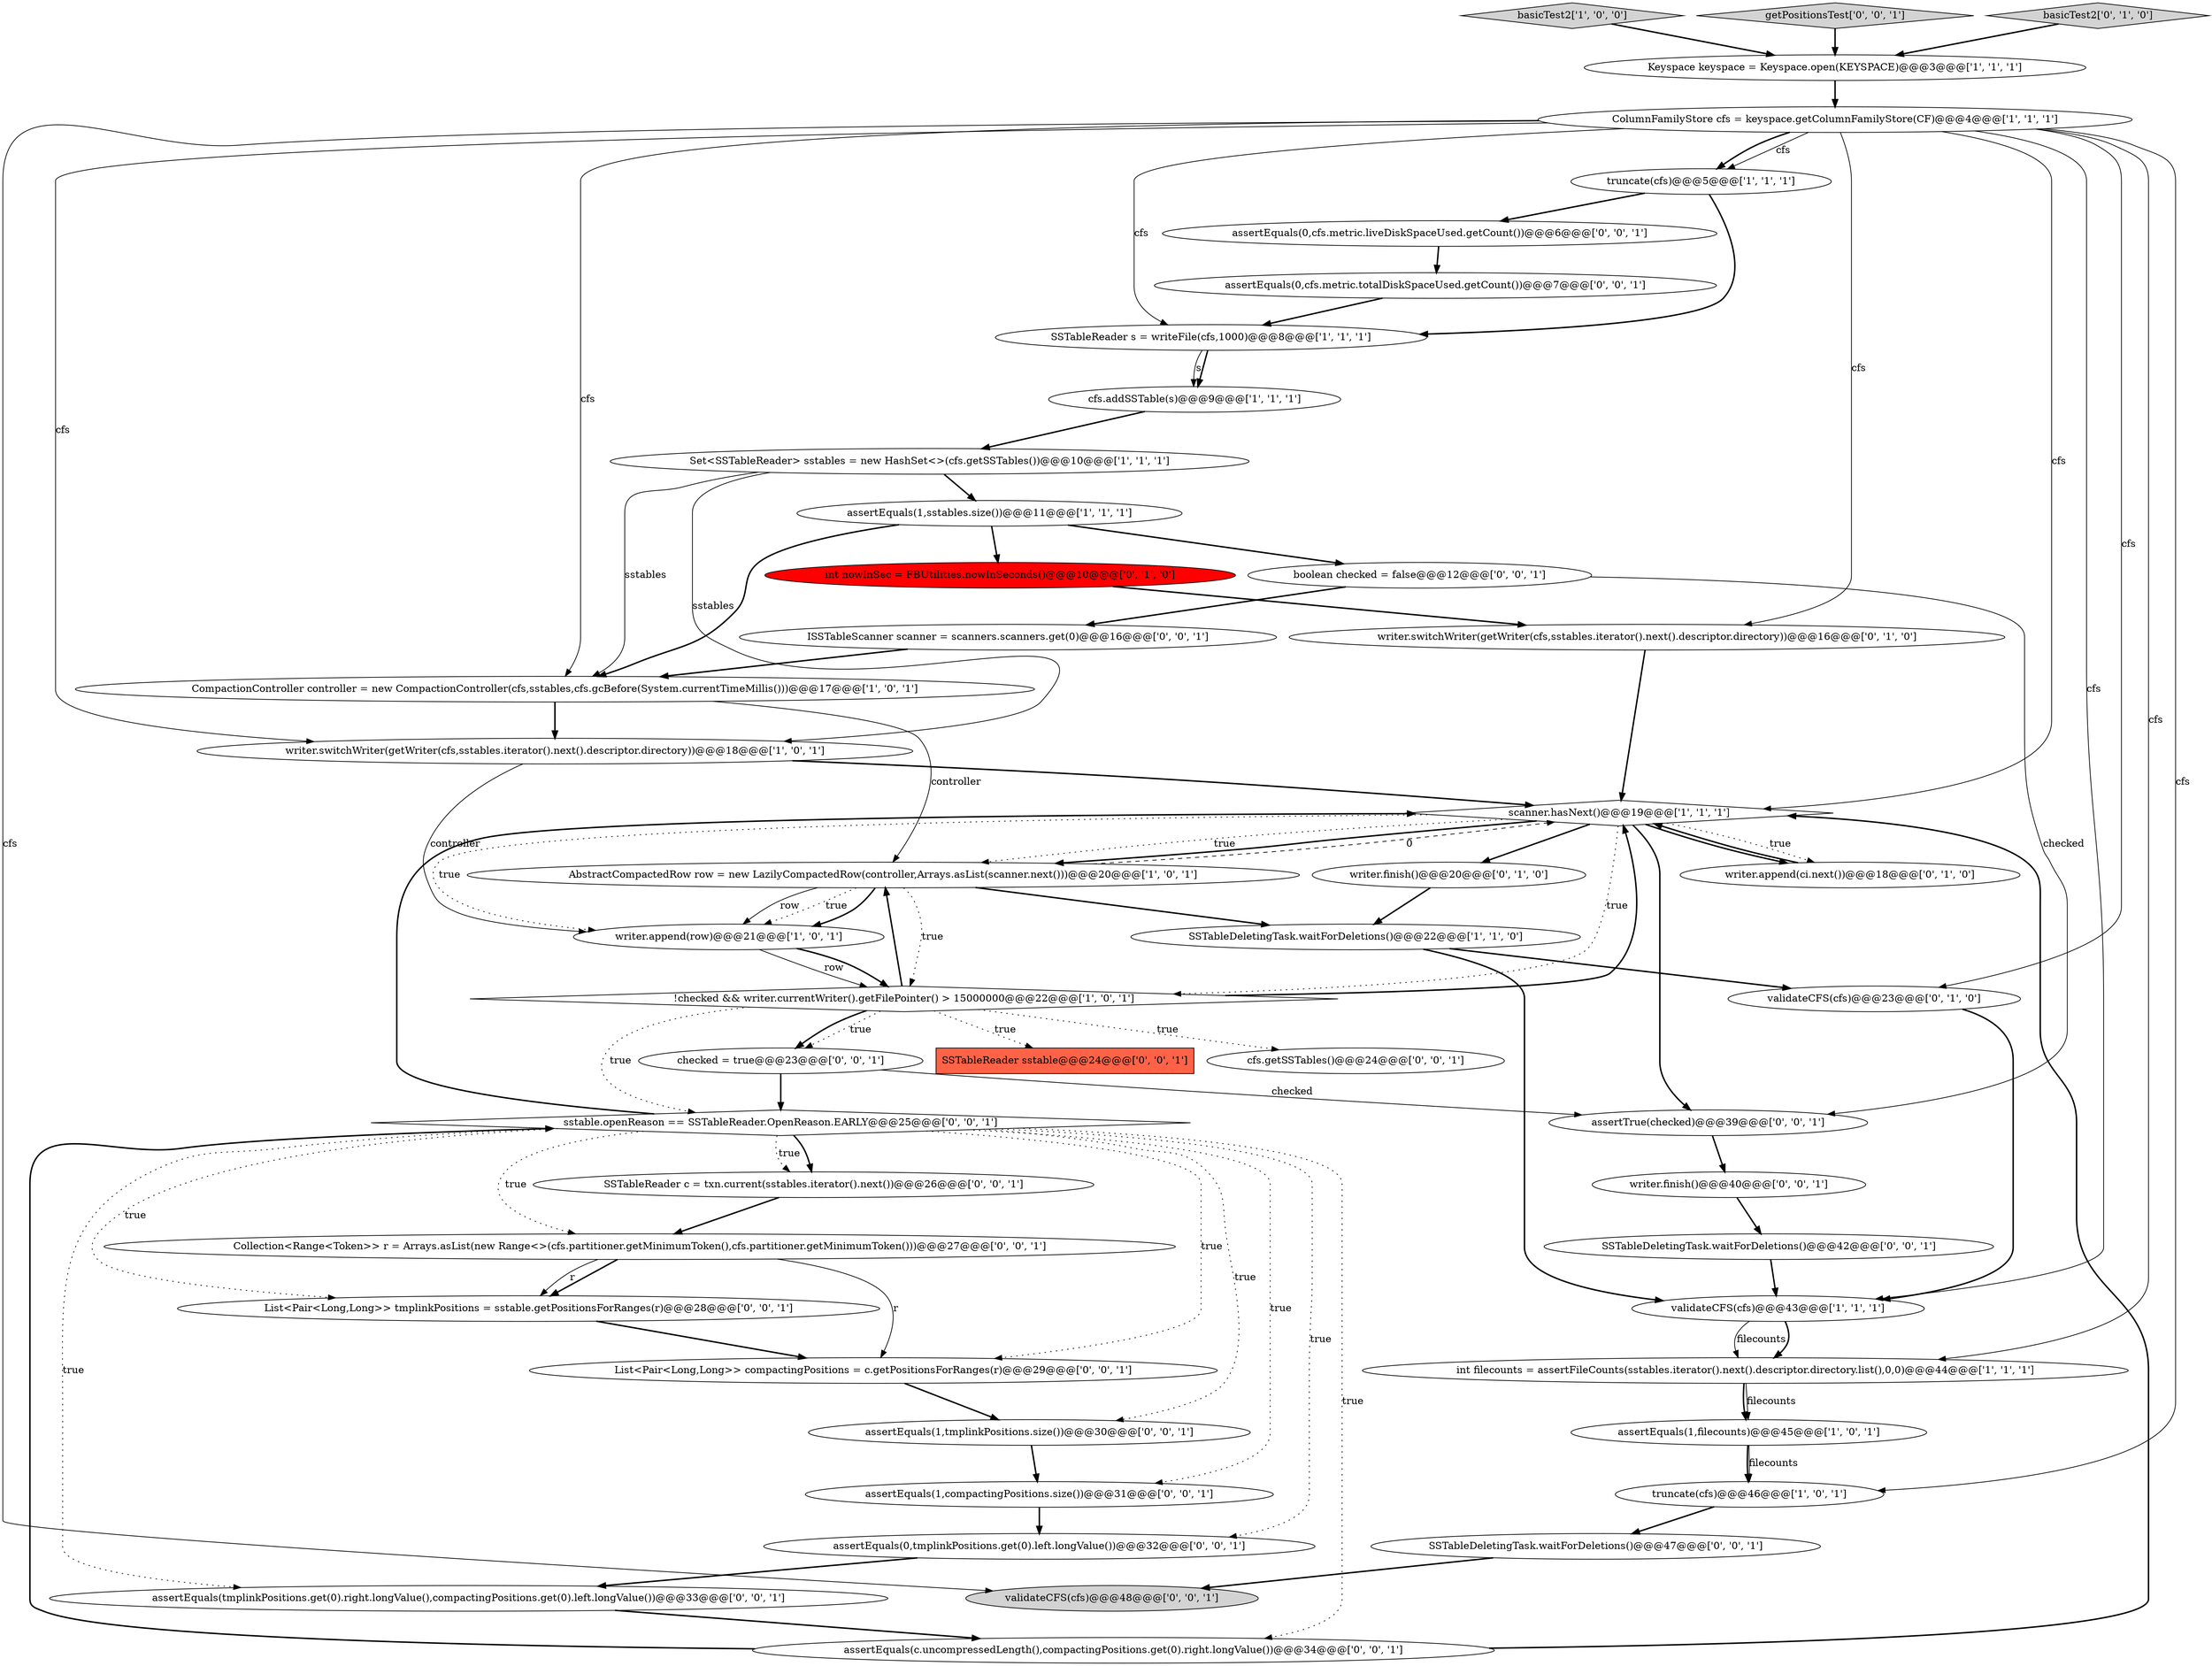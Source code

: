 digraph {
6 [style = filled, label = "validateCFS(cfs)@@@43@@@['1', '1', '1']", fillcolor = white, shape = ellipse image = "AAA0AAABBB1BBB"];
20 [style = filled, label = "writer.finish()@@@20@@@['0', '1', '0']", fillcolor = white, shape = ellipse image = "AAA0AAABBB2BBB"];
1 [style = filled, label = "Set<SSTableReader> sstables = new HashSet<>(cfs.getSSTables())@@@10@@@['1', '1', '1']", fillcolor = white, shape = ellipse image = "AAA0AAABBB1BBB"];
24 [style = filled, label = "validateCFS(cfs)@@@23@@@['0', '1', '0']", fillcolor = white, shape = ellipse image = "AAA0AAABBB2BBB"];
23 [style = filled, label = "int nowInSec = FBUtilities.nowInSeconds()@@@10@@@['0', '1', '0']", fillcolor = red, shape = ellipse image = "AAA1AAABBB2BBB"];
42 [style = filled, label = "assertEquals(1,compactingPositions.size())@@@31@@@['0', '0', '1']", fillcolor = white, shape = ellipse image = "AAA0AAABBB3BBB"];
4 [style = filled, label = "AbstractCompactedRow row = new LazilyCompactedRow(controller,Arrays.asList(scanner.next()))@@@20@@@['1', '0', '1']", fillcolor = white, shape = ellipse image = "AAA0AAABBB1BBB"];
3 [style = filled, label = "truncate(cfs)@@@5@@@['1', '1', '1']", fillcolor = white, shape = ellipse image = "AAA0AAABBB1BBB"];
15 [style = filled, label = "assertEquals(1,sstables.size())@@@11@@@['1', '1', '1']", fillcolor = white, shape = ellipse image = "AAA0AAABBB1BBB"];
27 [style = filled, label = "validateCFS(cfs)@@@48@@@['0', '0', '1']", fillcolor = lightgray, shape = ellipse image = "AAA0AAABBB3BBB"];
36 [style = filled, label = "writer.finish()@@@40@@@['0', '0', '1']", fillcolor = white, shape = ellipse image = "AAA0AAABBB3BBB"];
26 [style = filled, label = "SSTableDeletingTask.waitForDeletions()@@@42@@@['0', '0', '1']", fillcolor = white, shape = ellipse image = "AAA0AAABBB3BBB"];
39 [style = filled, label = "SSTableReader sstable@@@24@@@['0', '0', '1']", fillcolor = tomato, shape = box image = "AAA0AAABBB3BBB"];
31 [style = filled, label = "sstable.openReason == SSTableReader.OpenReason.EARLY@@@25@@@['0', '0', '1']", fillcolor = white, shape = diamond image = "AAA0AAABBB3BBB"];
12 [style = filled, label = "!checked && writer.currentWriter().getFilePointer() > 15000000@@@22@@@['1', '0', '1']", fillcolor = white, shape = diamond image = "AAA0AAABBB1BBB"];
44 [style = filled, label = "assertEquals(tmplinkPositions.get(0).right.longValue(),compactingPositions.get(0).left.longValue())@@@33@@@['0', '0', '1']", fillcolor = white, shape = ellipse image = "AAA0AAABBB3BBB"];
38 [style = filled, label = "assertEquals(0,cfs.metric.totalDiskSpaceUsed.getCount())@@@7@@@['0', '0', '1']", fillcolor = white, shape = ellipse image = "AAA0AAABBB3BBB"];
47 [style = filled, label = "assertEquals(c.uncompressedLength(),compactingPositions.get(0).right.longValue())@@@34@@@['0', '0', '1']", fillcolor = white, shape = ellipse image = "AAA0AAABBB3BBB"];
22 [style = filled, label = "writer.append(ci.next())@@@18@@@['0', '1', '0']", fillcolor = white, shape = ellipse image = "AAA0AAABBB2BBB"];
0 [style = filled, label = "writer.append(row)@@@21@@@['1', '0', '1']", fillcolor = white, shape = ellipse image = "AAA0AAABBB1BBB"];
34 [style = filled, label = "SSTableDeletingTask.waitForDeletions()@@@47@@@['0', '0', '1']", fillcolor = white, shape = ellipse image = "AAA0AAABBB3BBB"];
14 [style = filled, label = "basicTest2['1', '0', '0']", fillcolor = lightgray, shape = diamond image = "AAA0AAABBB1BBB"];
8 [style = filled, label = "SSTableReader s = writeFile(cfs,1000)@@@8@@@['1', '1', '1']", fillcolor = white, shape = ellipse image = "AAA0AAABBB1BBB"];
13 [style = filled, label = "writer.switchWriter(getWriter(cfs,sstables.iterator().next().descriptor.directory))@@@18@@@['1', '0', '1']", fillcolor = white, shape = ellipse image = "AAA0AAABBB1BBB"];
21 [style = filled, label = "writer.switchWriter(getWriter(cfs,sstables.iterator().next().descriptor.directory))@@@16@@@['0', '1', '0']", fillcolor = white, shape = ellipse image = "AAA0AAABBB2BBB"];
32 [style = filled, label = "getPositionsTest['0', '0', '1']", fillcolor = lightgray, shape = diamond image = "AAA0AAABBB3BBB"];
40 [style = filled, label = "assertEquals(0,tmplinkPositions.get(0).left.longValue())@@@32@@@['0', '0', '1']", fillcolor = white, shape = ellipse image = "AAA0AAABBB3BBB"];
9 [style = filled, label = "Keyspace keyspace = Keyspace.open(KEYSPACE)@@@3@@@['1', '1', '1']", fillcolor = white, shape = ellipse image = "AAA0AAABBB1BBB"];
45 [style = filled, label = "Collection<Range<Token>> r = Arrays.asList(new Range<>(cfs.partitioner.getMinimumToken(),cfs.partitioner.getMinimumToken()))@@@27@@@['0', '0', '1']", fillcolor = white, shape = ellipse image = "AAA0AAABBB3BBB"];
25 [style = filled, label = "assertTrue(checked)@@@39@@@['0', '0', '1']", fillcolor = white, shape = ellipse image = "AAA0AAABBB3BBB"];
18 [style = filled, label = "SSTableDeletingTask.waitForDeletions()@@@22@@@['1', '1', '0']", fillcolor = white, shape = ellipse image = "AAA0AAABBB1BBB"];
7 [style = filled, label = "truncate(cfs)@@@46@@@['1', '0', '1']", fillcolor = white, shape = ellipse image = "AAA0AAABBB1BBB"];
10 [style = filled, label = "int filecounts = assertFileCounts(sstables.iterator().next().descriptor.directory.list(),0,0)@@@44@@@['1', '1', '1']", fillcolor = white, shape = ellipse image = "AAA0AAABBB1BBB"];
28 [style = filled, label = "assertEquals(0,cfs.metric.liveDiskSpaceUsed.getCount())@@@6@@@['0', '0', '1']", fillcolor = white, shape = ellipse image = "AAA0AAABBB3BBB"];
29 [style = filled, label = "SSTableReader c = txn.current(sstables.iterator().next())@@@26@@@['0', '0', '1']", fillcolor = white, shape = ellipse image = "AAA0AAABBB3BBB"];
2 [style = filled, label = "scanner.hasNext()@@@19@@@['1', '1', '1']", fillcolor = white, shape = diamond image = "AAA0AAABBB1BBB"];
30 [style = filled, label = "List<Pair<Long,Long>> compactingPositions = c.getPositionsForRanges(r)@@@29@@@['0', '0', '1']", fillcolor = white, shape = ellipse image = "AAA0AAABBB3BBB"];
19 [style = filled, label = "basicTest2['0', '1', '0']", fillcolor = lightgray, shape = diamond image = "AAA0AAABBB2BBB"];
37 [style = filled, label = "assertEquals(1,tmplinkPositions.size())@@@30@@@['0', '0', '1']", fillcolor = white, shape = ellipse image = "AAA0AAABBB3BBB"];
41 [style = filled, label = "cfs.getSSTables()@@@24@@@['0', '0', '1']", fillcolor = white, shape = ellipse image = "AAA0AAABBB3BBB"];
17 [style = filled, label = "ColumnFamilyStore cfs = keyspace.getColumnFamilyStore(CF)@@@4@@@['1', '1', '1']", fillcolor = white, shape = ellipse image = "AAA0AAABBB1BBB"];
11 [style = filled, label = "assertEquals(1,filecounts)@@@45@@@['1', '0', '1']", fillcolor = white, shape = ellipse image = "AAA0AAABBB1BBB"];
5 [style = filled, label = "cfs.addSSTable(s)@@@9@@@['1', '1', '1']", fillcolor = white, shape = ellipse image = "AAA0AAABBB1BBB"];
43 [style = filled, label = "ISSTableScanner scanner = scanners.scanners.get(0)@@@16@@@['0', '0', '1']", fillcolor = white, shape = ellipse image = "AAA0AAABBB3BBB"];
16 [style = filled, label = "CompactionController controller = new CompactionController(cfs,sstables,cfs.gcBefore(System.currentTimeMillis()))@@@17@@@['1', '0', '1']", fillcolor = white, shape = ellipse image = "AAA0AAABBB1BBB"];
35 [style = filled, label = "checked = true@@@23@@@['0', '0', '1']", fillcolor = white, shape = ellipse image = "AAA0AAABBB3BBB"];
46 [style = filled, label = "List<Pair<Long,Long>> tmplinkPositions = sstable.getPositionsForRanges(r)@@@28@@@['0', '0', '1']", fillcolor = white, shape = ellipse image = "AAA0AAABBB3BBB"];
33 [style = filled, label = "boolean checked = false@@@12@@@['0', '0', '1']", fillcolor = white, shape = ellipse image = "AAA0AAABBB3BBB"];
12->39 [style = dotted, label="true"];
6->10 [style = solid, label="filecounts"];
2->22 [style = dotted, label="true"];
28->38 [style = bold, label=""];
17->13 [style = solid, label="cfs"];
13->0 [style = solid, label="controller"];
4->0 [style = solid, label="row"];
11->7 [style = solid, label="filecounts"];
29->45 [style = bold, label=""];
12->35 [style = dotted, label="true"];
21->2 [style = bold, label=""];
31->42 [style = dotted, label="true"];
12->2 [style = bold, label=""];
0->12 [style = solid, label="row"];
19->9 [style = bold, label=""];
14->9 [style = bold, label=""];
2->25 [style = bold, label=""];
44->47 [style = bold, label=""];
31->44 [style = dotted, label="true"];
17->7 [style = solid, label="cfs"];
10->11 [style = bold, label=""];
35->31 [style = bold, label=""];
43->16 [style = bold, label=""];
35->25 [style = solid, label="checked"];
2->20 [style = bold, label=""];
2->0 [style = dotted, label="true"];
12->31 [style = dotted, label="true"];
17->2 [style = solid, label="cfs"];
1->13 [style = solid, label="sstables"];
31->40 [style = dotted, label="true"];
25->36 [style = bold, label=""];
4->0 [style = dotted, label="true"];
31->29 [style = bold, label=""];
9->17 [style = bold, label=""];
31->2 [style = bold, label=""];
4->18 [style = bold, label=""];
12->35 [style = bold, label=""];
26->6 [style = bold, label=""];
2->4 [style = bold, label=""];
42->40 [style = bold, label=""];
4->0 [style = bold, label=""];
16->4 [style = solid, label="controller"];
20->18 [style = bold, label=""];
31->30 [style = dotted, label="true"];
5->1 [style = bold, label=""];
47->2 [style = bold, label=""];
10->11 [style = solid, label="filecounts"];
17->27 [style = solid, label="cfs"];
2->12 [style = dotted, label="true"];
31->46 [style = dotted, label="true"];
17->10 [style = solid, label="cfs"];
45->46 [style = bold, label=""];
31->29 [style = dotted, label="true"];
15->33 [style = bold, label=""];
16->13 [style = bold, label=""];
18->24 [style = bold, label=""];
31->47 [style = dotted, label="true"];
22->2 [style = bold, label=""];
17->8 [style = solid, label="cfs"];
8->5 [style = solid, label="s"];
47->31 [style = bold, label=""];
31->45 [style = dotted, label="true"];
0->12 [style = bold, label=""];
12->41 [style = dotted, label="true"];
17->21 [style = solid, label="cfs"];
32->9 [style = bold, label=""];
3->28 [style = bold, label=""];
46->30 [style = bold, label=""];
18->6 [style = bold, label=""];
3->8 [style = bold, label=""];
6->10 [style = bold, label=""];
4->2 [style = dashed, label="0"];
33->43 [style = bold, label=""];
2->4 [style = dotted, label="true"];
17->3 [style = bold, label=""];
45->30 [style = solid, label="r"];
38->8 [style = bold, label=""];
4->12 [style = dotted, label="true"];
37->42 [style = bold, label=""];
40->44 [style = bold, label=""];
13->2 [style = bold, label=""];
15->23 [style = bold, label=""];
17->3 [style = solid, label="cfs"];
31->37 [style = dotted, label="true"];
1->15 [style = bold, label=""];
36->26 [style = bold, label=""];
30->37 [style = bold, label=""];
1->16 [style = solid, label="sstables"];
15->16 [style = bold, label=""];
33->25 [style = solid, label="checked"];
45->46 [style = solid, label="r"];
17->16 [style = solid, label="cfs"];
7->34 [style = bold, label=""];
8->5 [style = bold, label=""];
12->4 [style = bold, label=""];
23->21 [style = bold, label=""];
11->7 [style = bold, label=""];
2->22 [style = bold, label=""];
24->6 [style = bold, label=""];
17->24 [style = solid, label="cfs"];
17->6 [style = solid, label="cfs"];
34->27 [style = bold, label=""];
}
